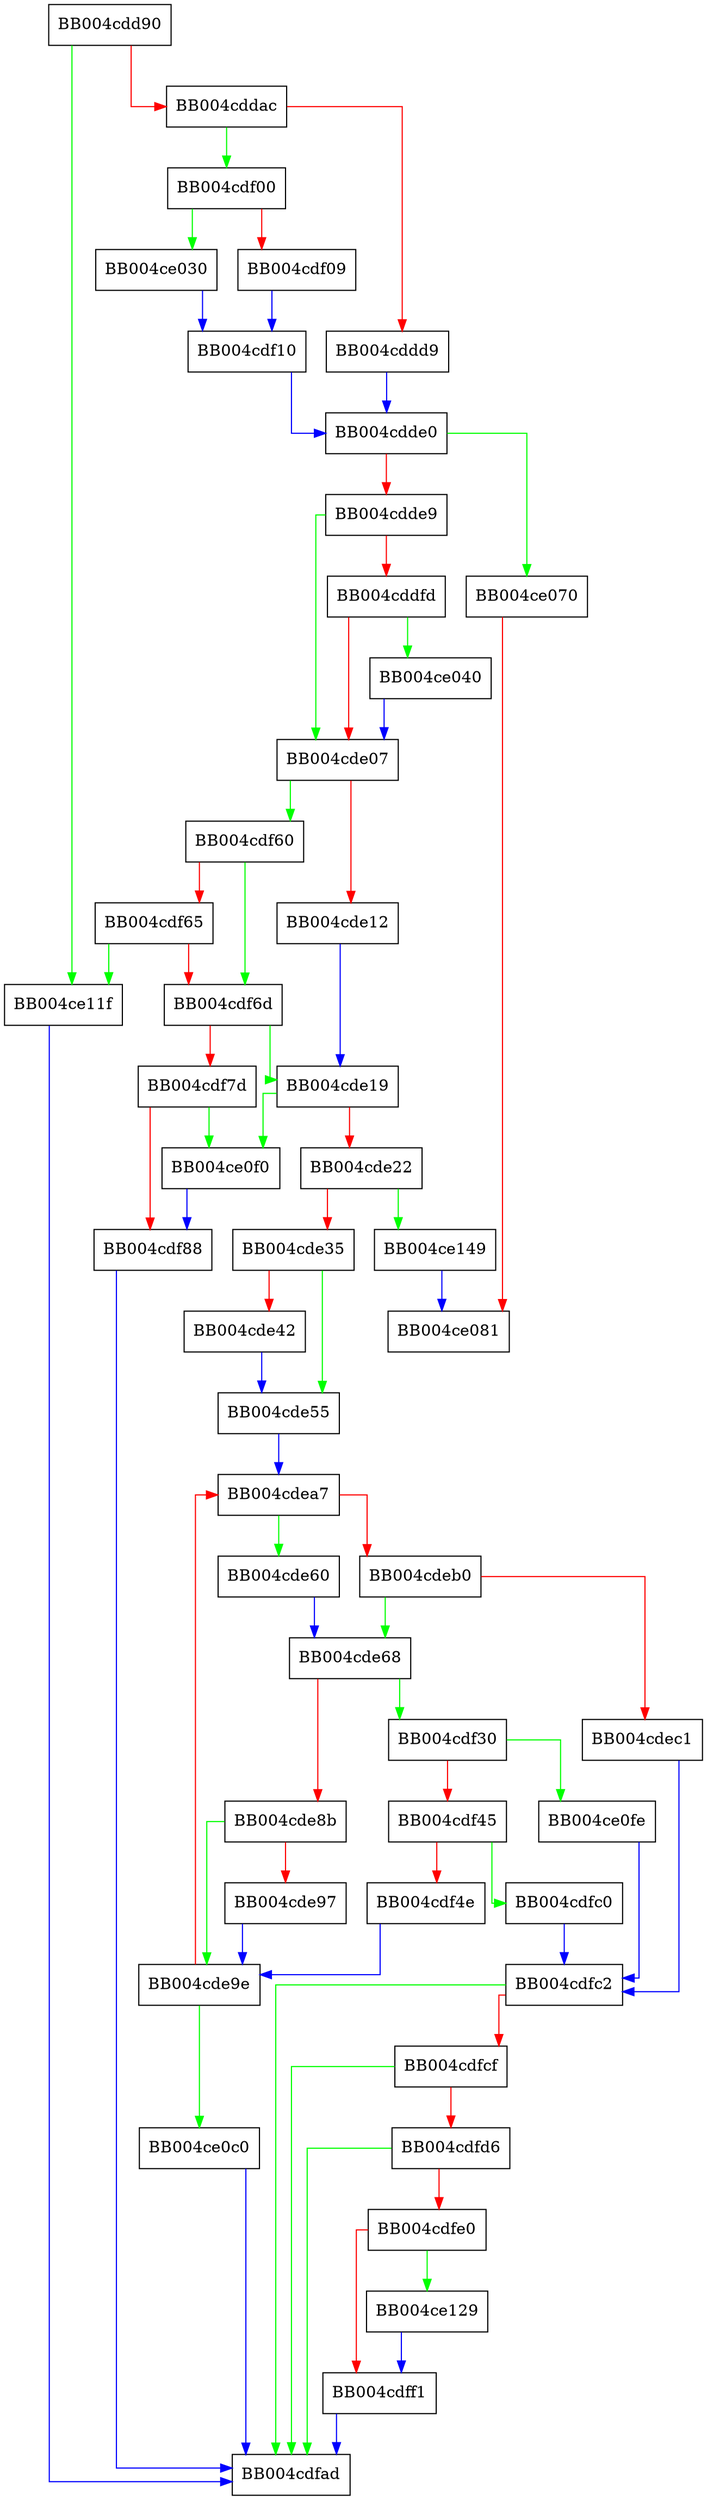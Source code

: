 digraph tls_default_read_n {
  node [shape="box"];
  graph [splines=ortho];
  BB004cdd90 -> BB004ce11f [color="green"];
  BB004cdd90 -> BB004cddac [color="red"];
  BB004cddac -> BB004cdf00 [color="green"];
  BB004cddac -> BB004cddd9 [color="red"];
  BB004cddd9 -> BB004cdde0 [color="blue"];
  BB004cdde0 -> BB004ce070 [color="green"];
  BB004cdde0 -> BB004cdde9 [color="red"];
  BB004cdde9 -> BB004cde07 [color="green"];
  BB004cdde9 -> BB004cddfd [color="red"];
  BB004cddfd -> BB004ce040 [color="green"];
  BB004cddfd -> BB004cde07 [color="red"];
  BB004cde07 -> BB004cdf60 [color="green"];
  BB004cde07 -> BB004cde12 [color="red"];
  BB004cde12 -> BB004cde19 [color="blue"];
  BB004cde19 -> BB004ce0f0 [color="green"];
  BB004cde19 -> BB004cde22 [color="red"];
  BB004cde22 -> BB004ce149 [color="green"];
  BB004cde22 -> BB004cde35 [color="red"];
  BB004cde35 -> BB004cde55 [color="green"];
  BB004cde35 -> BB004cde42 [color="red"];
  BB004cde42 -> BB004cde55 [color="blue"];
  BB004cde55 -> BB004cdea7 [color="blue"];
  BB004cde60 -> BB004cde68 [color="blue"];
  BB004cde68 -> BB004cdf30 [color="green"];
  BB004cde68 -> BB004cde8b [color="red"];
  BB004cde8b -> BB004cde9e [color="green"];
  BB004cde8b -> BB004cde97 [color="red"];
  BB004cde97 -> BB004cde9e [color="blue"];
  BB004cde9e -> BB004ce0c0 [color="green"];
  BB004cde9e -> BB004cdea7 [color="red"];
  BB004cdea7 -> BB004cde60 [color="green"];
  BB004cdea7 -> BB004cdeb0 [color="red"];
  BB004cdeb0 -> BB004cde68 [color="green"];
  BB004cdeb0 -> BB004cdec1 [color="red"];
  BB004cdec1 -> BB004cdfc2 [color="blue"];
  BB004cdf00 -> BB004ce030 [color="green"];
  BB004cdf00 -> BB004cdf09 [color="red"];
  BB004cdf09 -> BB004cdf10 [color="blue"];
  BB004cdf10 -> BB004cdde0 [color="blue"];
  BB004cdf30 -> BB004ce0fe [color="green"];
  BB004cdf30 -> BB004cdf45 [color="red"];
  BB004cdf45 -> BB004cdfc0 [color="green"];
  BB004cdf45 -> BB004cdf4e [color="red"];
  BB004cdf4e -> BB004cde9e [color="blue"];
  BB004cdf60 -> BB004cdf6d [color="green"];
  BB004cdf60 -> BB004cdf65 [color="red"];
  BB004cdf65 -> BB004ce11f [color="green"];
  BB004cdf65 -> BB004cdf6d [color="red"];
  BB004cdf6d -> BB004cde19 [color="green"];
  BB004cdf6d -> BB004cdf7d [color="red"];
  BB004cdf7d -> BB004ce0f0 [color="green"];
  BB004cdf7d -> BB004cdf88 [color="red"];
  BB004cdf88 -> BB004cdfad [color="blue"];
  BB004cdfc0 -> BB004cdfc2 [color="blue"];
  BB004cdfc2 -> BB004cdfad [color="green"];
  BB004cdfc2 -> BB004cdfcf [color="red"];
  BB004cdfcf -> BB004cdfad [color="green"];
  BB004cdfcf -> BB004cdfd6 [color="red"];
  BB004cdfd6 -> BB004cdfad [color="green"];
  BB004cdfd6 -> BB004cdfe0 [color="red"];
  BB004cdfe0 -> BB004ce129 [color="green"];
  BB004cdfe0 -> BB004cdff1 [color="red"];
  BB004cdff1 -> BB004cdfad [color="blue"];
  BB004ce030 -> BB004cdf10 [color="blue"];
  BB004ce040 -> BB004cde07 [color="blue"];
  BB004ce070 -> BB004ce081 [color="red"];
  BB004ce0c0 -> BB004cdfad [color="blue"];
  BB004ce0f0 -> BB004cdf88 [color="blue"];
  BB004ce0fe -> BB004cdfc2 [color="blue"];
  BB004ce11f -> BB004cdfad [color="blue"];
  BB004ce129 -> BB004cdff1 [color="blue"];
  BB004ce149 -> BB004ce081 [color="blue"];
}